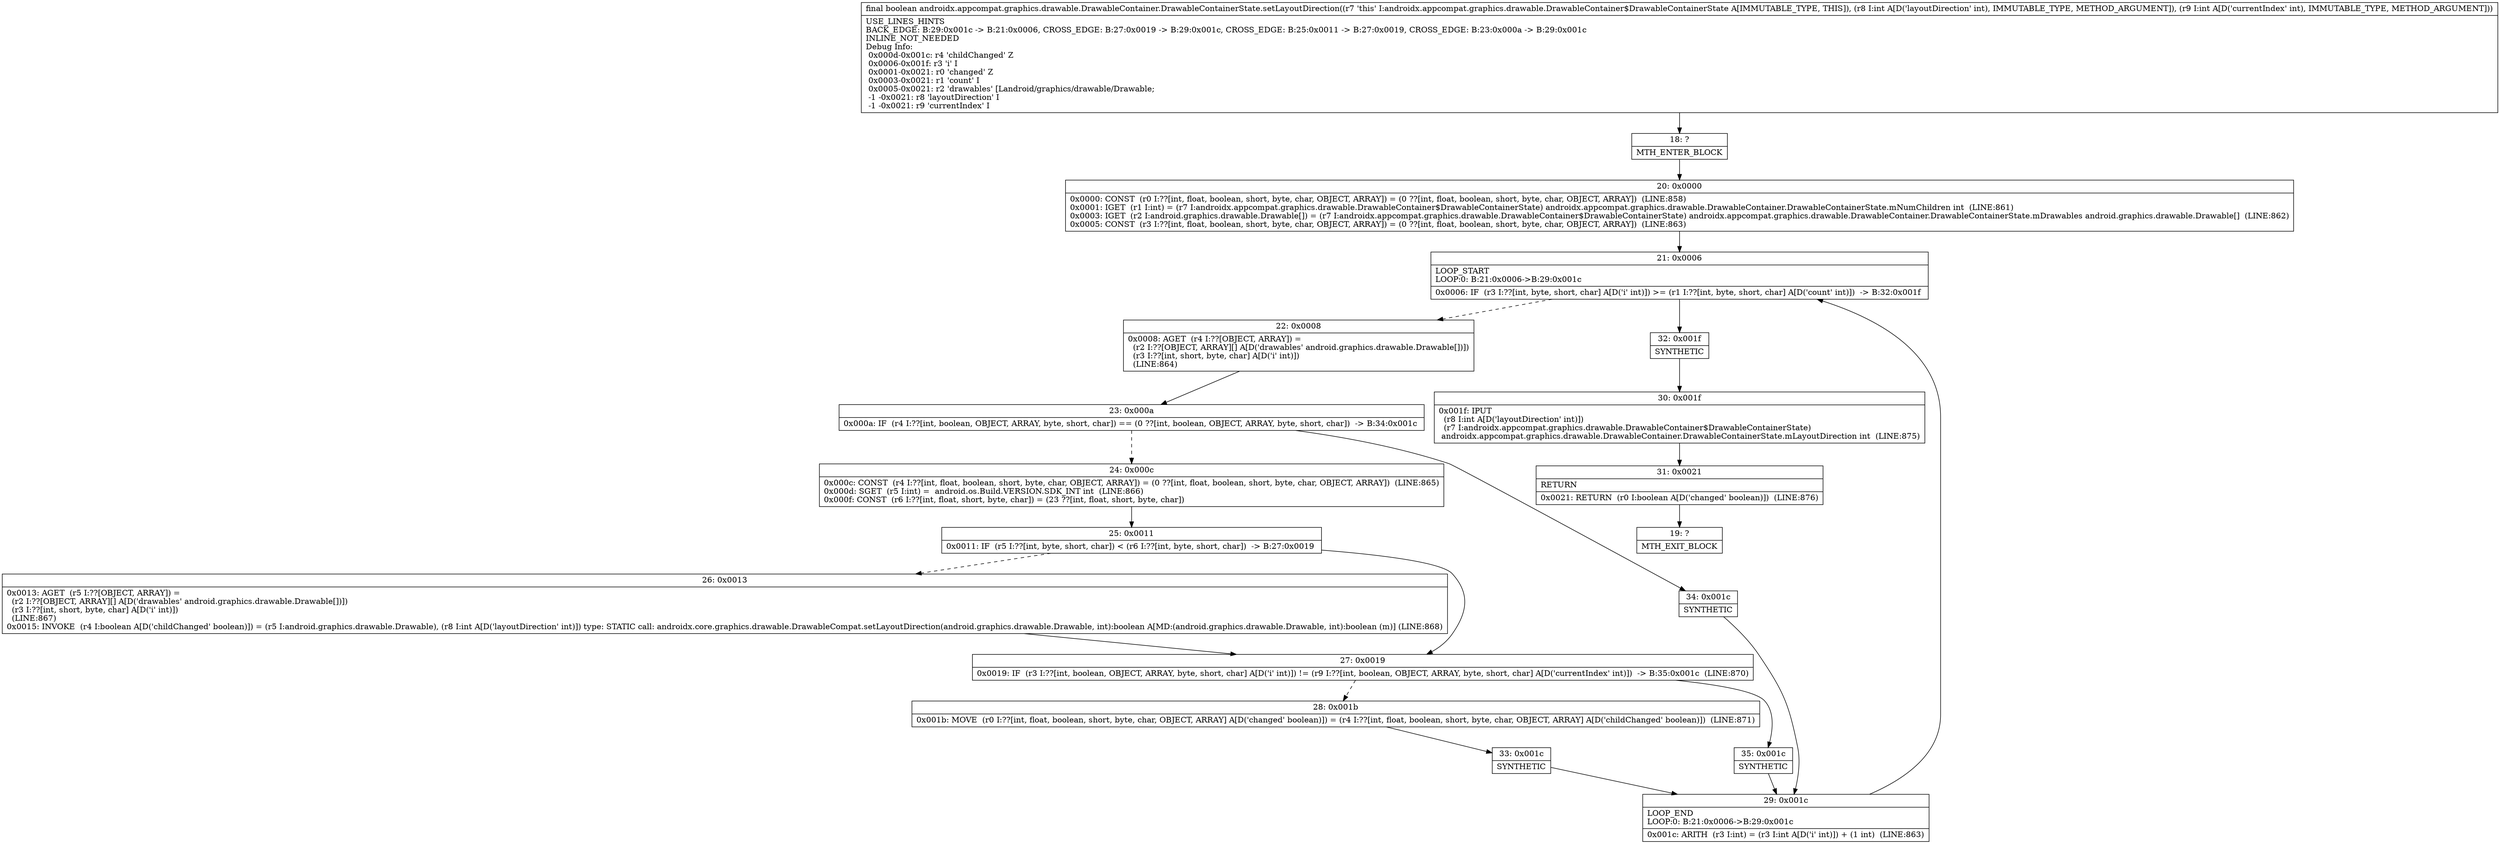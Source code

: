 digraph "CFG forandroidx.appcompat.graphics.drawable.DrawableContainer.DrawableContainerState.setLayoutDirection(II)Z" {
Node_18 [shape=record,label="{18\:\ ?|MTH_ENTER_BLOCK\l}"];
Node_20 [shape=record,label="{20\:\ 0x0000|0x0000: CONST  (r0 I:??[int, float, boolean, short, byte, char, OBJECT, ARRAY]) = (0 ??[int, float, boolean, short, byte, char, OBJECT, ARRAY])  (LINE:858)\l0x0001: IGET  (r1 I:int) = (r7 I:androidx.appcompat.graphics.drawable.DrawableContainer$DrawableContainerState) androidx.appcompat.graphics.drawable.DrawableContainer.DrawableContainerState.mNumChildren int  (LINE:861)\l0x0003: IGET  (r2 I:android.graphics.drawable.Drawable[]) = (r7 I:androidx.appcompat.graphics.drawable.DrawableContainer$DrawableContainerState) androidx.appcompat.graphics.drawable.DrawableContainer.DrawableContainerState.mDrawables android.graphics.drawable.Drawable[]  (LINE:862)\l0x0005: CONST  (r3 I:??[int, float, boolean, short, byte, char, OBJECT, ARRAY]) = (0 ??[int, float, boolean, short, byte, char, OBJECT, ARRAY])  (LINE:863)\l}"];
Node_21 [shape=record,label="{21\:\ 0x0006|LOOP_START\lLOOP:0: B:21:0x0006\-\>B:29:0x001c\l|0x0006: IF  (r3 I:??[int, byte, short, char] A[D('i' int)]) \>= (r1 I:??[int, byte, short, char] A[D('count' int)])  \-\> B:32:0x001f \l}"];
Node_22 [shape=record,label="{22\:\ 0x0008|0x0008: AGET  (r4 I:??[OBJECT, ARRAY]) = \l  (r2 I:??[OBJECT, ARRAY][] A[D('drawables' android.graphics.drawable.Drawable[])])\l  (r3 I:??[int, short, byte, char] A[D('i' int)])\l  (LINE:864)\l}"];
Node_23 [shape=record,label="{23\:\ 0x000a|0x000a: IF  (r4 I:??[int, boolean, OBJECT, ARRAY, byte, short, char]) == (0 ??[int, boolean, OBJECT, ARRAY, byte, short, char])  \-\> B:34:0x001c \l}"];
Node_24 [shape=record,label="{24\:\ 0x000c|0x000c: CONST  (r4 I:??[int, float, boolean, short, byte, char, OBJECT, ARRAY]) = (0 ??[int, float, boolean, short, byte, char, OBJECT, ARRAY])  (LINE:865)\l0x000d: SGET  (r5 I:int) =  android.os.Build.VERSION.SDK_INT int  (LINE:866)\l0x000f: CONST  (r6 I:??[int, float, short, byte, char]) = (23 ??[int, float, short, byte, char]) \l}"];
Node_25 [shape=record,label="{25\:\ 0x0011|0x0011: IF  (r5 I:??[int, byte, short, char]) \< (r6 I:??[int, byte, short, char])  \-\> B:27:0x0019 \l}"];
Node_26 [shape=record,label="{26\:\ 0x0013|0x0013: AGET  (r5 I:??[OBJECT, ARRAY]) = \l  (r2 I:??[OBJECT, ARRAY][] A[D('drawables' android.graphics.drawable.Drawable[])])\l  (r3 I:??[int, short, byte, char] A[D('i' int)])\l  (LINE:867)\l0x0015: INVOKE  (r4 I:boolean A[D('childChanged' boolean)]) = (r5 I:android.graphics.drawable.Drawable), (r8 I:int A[D('layoutDirection' int)]) type: STATIC call: androidx.core.graphics.drawable.DrawableCompat.setLayoutDirection(android.graphics.drawable.Drawable, int):boolean A[MD:(android.graphics.drawable.Drawable, int):boolean (m)] (LINE:868)\l}"];
Node_27 [shape=record,label="{27\:\ 0x0019|0x0019: IF  (r3 I:??[int, boolean, OBJECT, ARRAY, byte, short, char] A[D('i' int)]) != (r9 I:??[int, boolean, OBJECT, ARRAY, byte, short, char] A[D('currentIndex' int)])  \-\> B:35:0x001c  (LINE:870)\l}"];
Node_28 [shape=record,label="{28\:\ 0x001b|0x001b: MOVE  (r0 I:??[int, float, boolean, short, byte, char, OBJECT, ARRAY] A[D('changed' boolean)]) = (r4 I:??[int, float, boolean, short, byte, char, OBJECT, ARRAY] A[D('childChanged' boolean)])  (LINE:871)\l}"];
Node_33 [shape=record,label="{33\:\ 0x001c|SYNTHETIC\l}"];
Node_29 [shape=record,label="{29\:\ 0x001c|LOOP_END\lLOOP:0: B:21:0x0006\-\>B:29:0x001c\l|0x001c: ARITH  (r3 I:int) = (r3 I:int A[D('i' int)]) + (1 int)  (LINE:863)\l}"];
Node_35 [shape=record,label="{35\:\ 0x001c|SYNTHETIC\l}"];
Node_34 [shape=record,label="{34\:\ 0x001c|SYNTHETIC\l}"];
Node_32 [shape=record,label="{32\:\ 0x001f|SYNTHETIC\l}"];
Node_30 [shape=record,label="{30\:\ 0x001f|0x001f: IPUT  \l  (r8 I:int A[D('layoutDirection' int)])\l  (r7 I:androidx.appcompat.graphics.drawable.DrawableContainer$DrawableContainerState)\l androidx.appcompat.graphics.drawable.DrawableContainer.DrawableContainerState.mLayoutDirection int  (LINE:875)\l}"];
Node_31 [shape=record,label="{31\:\ 0x0021|RETURN\l|0x0021: RETURN  (r0 I:boolean A[D('changed' boolean)])  (LINE:876)\l}"];
Node_19 [shape=record,label="{19\:\ ?|MTH_EXIT_BLOCK\l}"];
MethodNode[shape=record,label="{final boolean androidx.appcompat.graphics.drawable.DrawableContainer.DrawableContainerState.setLayoutDirection((r7 'this' I:androidx.appcompat.graphics.drawable.DrawableContainer$DrawableContainerState A[IMMUTABLE_TYPE, THIS]), (r8 I:int A[D('layoutDirection' int), IMMUTABLE_TYPE, METHOD_ARGUMENT]), (r9 I:int A[D('currentIndex' int), IMMUTABLE_TYPE, METHOD_ARGUMENT]))  | USE_LINES_HINTS\lBACK_EDGE: B:29:0x001c \-\> B:21:0x0006, CROSS_EDGE: B:27:0x0019 \-\> B:29:0x001c, CROSS_EDGE: B:25:0x0011 \-\> B:27:0x0019, CROSS_EDGE: B:23:0x000a \-\> B:29:0x001c\lINLINE_NOT_NEEDED\lDebug Info:\l  0x000d\-0x001c: r4 'childChanged' Z\l  0x0006\-0x001f: r3 'i' I\l  0x0001\-0x0021: r0 'changed' Z\l  0x0003\-0x0021: r1 'count' I\l  0x0005\-0x0021: r2 'drawables' [Landroid\/graphics\/drawable\/Drawable;\l  \-1 \-0x0021: r8 'layoutDirection' I\l  \-1 \-0x0021: r9 'currentIndex' I\l}"];
MethodNode -> Node_18;Node_18 -> Node_20;
Node_20 -> Node_21;
Node_21 -> Node_22[style=dashed];
Node_21 -> Node_32;
Node_22 -> Node_23;
Node_23 -> Node_24[style=dashed];
Node_23 -> Node_34;
Node_24 -> Node_25;
Node_25 -> Node_26[style=dashed];
Node_25 -> Node_27;
Node_26 -> Node_27;
Node_27 -> Node_28[style=dashed];
Node_27 -> Node_35;
Node_28 -> Node_33;
Node_33 -> Node_29;
Node_29 -> Node_21;
Node_35 -> Node_29;
Node_34 -> Node_29;
Node_32 -> Node_30;
Node_30 -> Node_31;
Node_31 -> Node_19;
}

